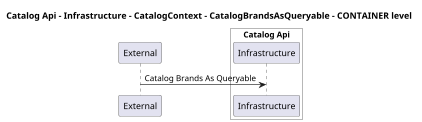 @startuml
skinparam dpi 60

title Catalog Api - Infrastructure - CatalogContext - CatalogBrandsAsQueryable - CONTAINER level

participant "External" as C4InterFlow.Utils.ExternalSystem

box "Catalog Api" #White

    participant "Infrastructure" as dotnet.eShop.Architecture.SoftwareSystems.CatalogApi.Containers.Infrastructure
end box


C4InterFlow.Utils.ExternalSystem -> dotnet.eShop.Architecture.SoftwareSystems.CatalogApi.Containers.Infrastructure : Catalog Brands As Queryable


@enduml
